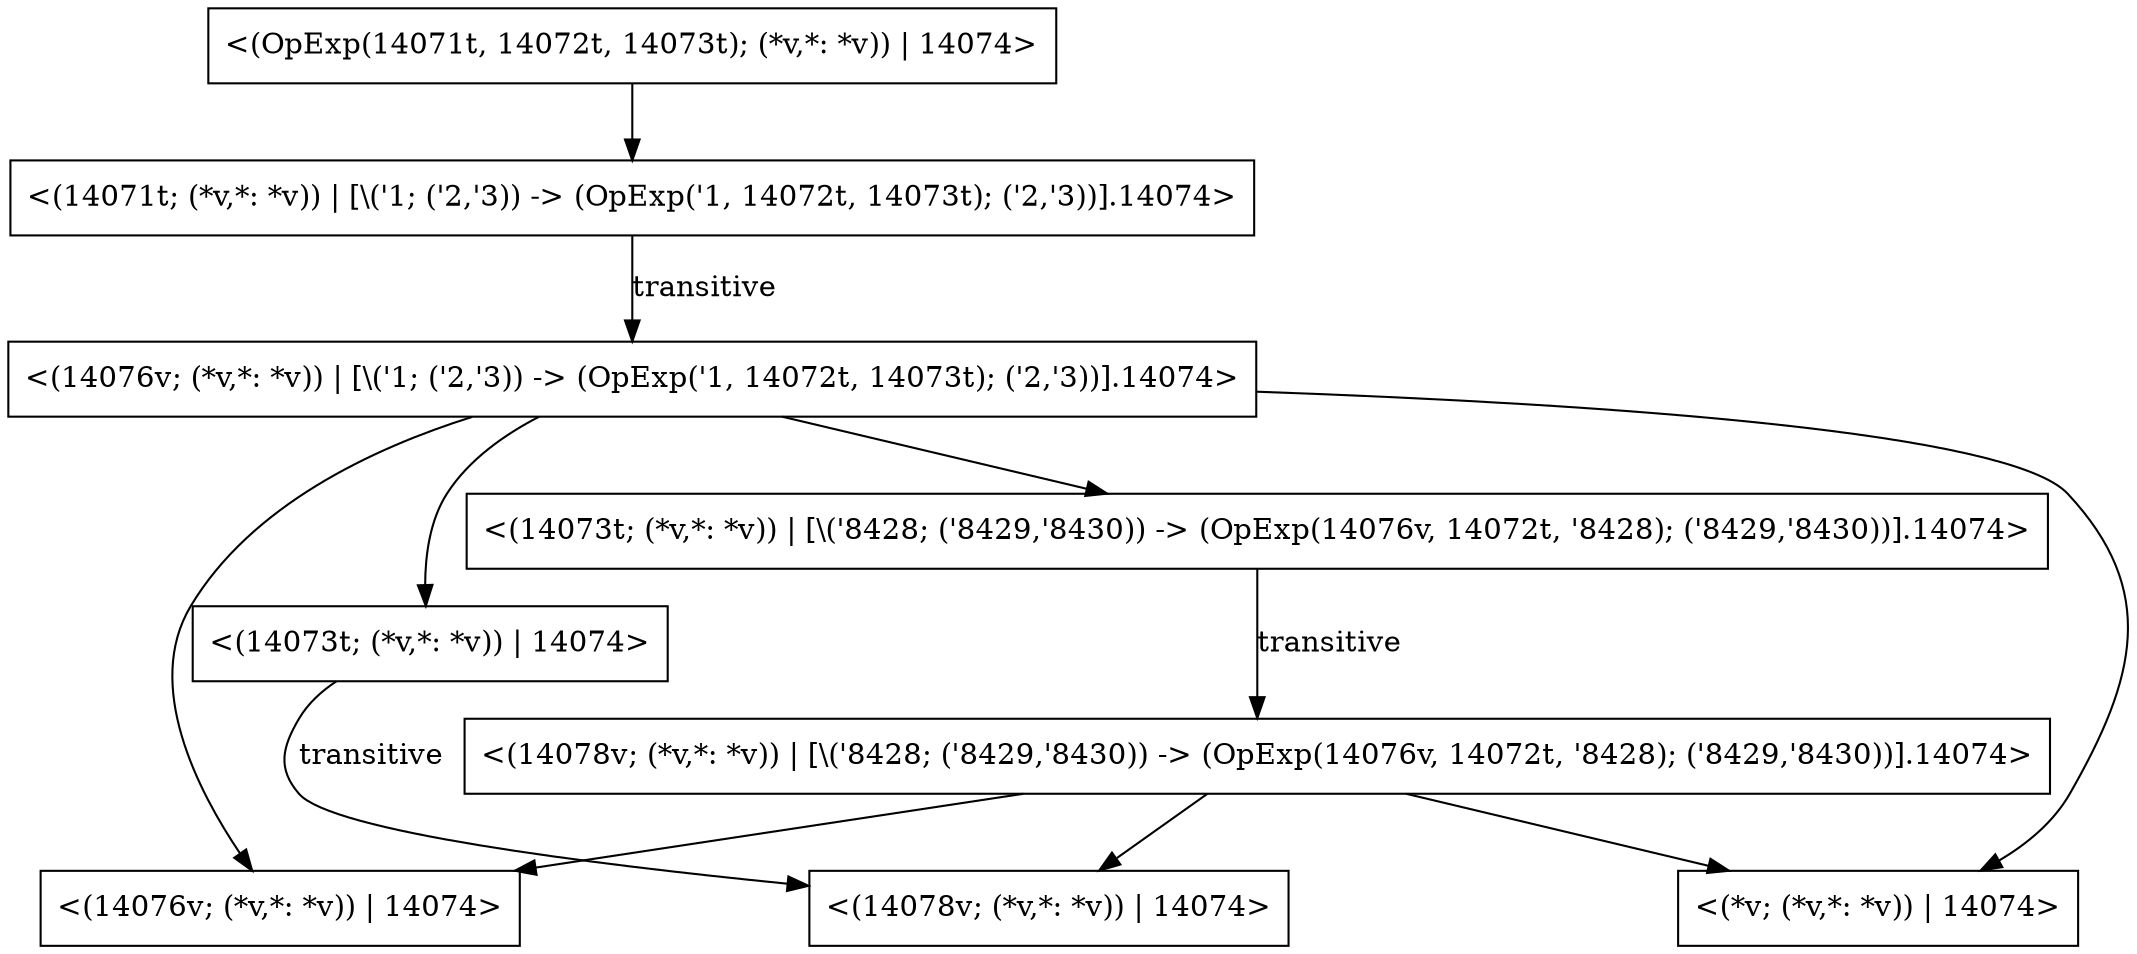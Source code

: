 digraph {
    0 [label="<(14071t; (*v,*: *v)) | [\\('1; ('2,'3)) -> (OpExp('1, 14072t, 14073t); ('2,'3))].14074>"
      ,shape=box];
    1 [label="<(14076v; (*v,*: *v)) | [\\('1; ('2,'3)) -> (OpExp('1, 14072t, 14073t); ('2,'3))].14074>"
      ,shape=box];
    2 [label="<(14076v; (*v,*: *v)) | 14074>"
      ,shape=box];
    3 [label="<(*v; (*v,*: *v)) | 14074>"
      ,shape=box];
    4 [label="<(14073t; (*v,*: *v)) | 14074>"
      ,shape=box];
    5 [label="<(14078v; (*v,*: *v)) | 14074>"
      ,shape=box];
    6 [label="<(14078v; (*v,*: *v)) | [\\('8428; ('8429,'8430)) -> (OpExp(14076v, 14072t, '8428); ('8429,'8430))].14074>"
      ,shape=box];
    7 [label="<(14073t; (*v,*: *v)) | [\\('8428; ('8429,'8430)) -> (OpExp(14076v, 14072t, '8428); ('8429,'8430))].14074>"
      ,shape=box];
    8 [label="<(OpExp(14071t, 14072t, 14073t); (*v,*: *v)) | 14074>"
      ,shape=box];
    0 -> 1 [label=transitive
           ,shape=box];
    1 -> 2 [label="",shape=box];
    1 -> 3 [label="",shape=box];
    1 -> 4 [label="",shape=box];
    1 -> 7 [label="",shape=box];
    4 -> 5 [label=transitive
           ,shape=box];
    6 -> 2 [label="",shape=box];
    6 -> 3 [label="",shape=box];
    6 -> 5 [label="",shape=box];
    7 -> 6 [label=transitive
           ,shape=box];
    8 -> 0 [label="",shape=box];
}